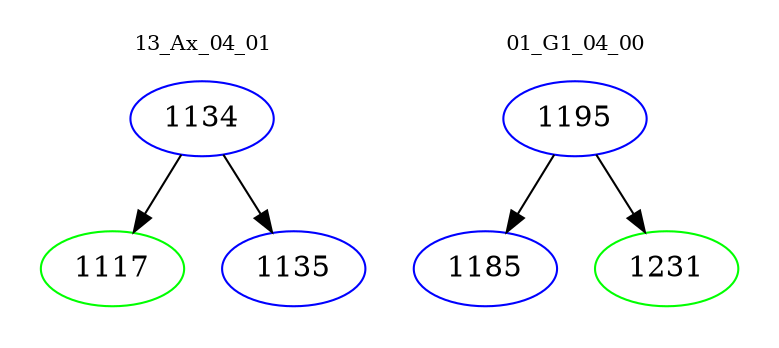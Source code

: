 digraph{
subgraph cluster_0 {
color = white
label = "13_Ax_04_01";
fontsize=10;
T0_1134 [label="1134", color="blue"]
T0_1134 -> T0_1117 [color="black"]
T0_1117 [label="1117", color="green"]
T0_1134 -> T0_1135 [color="black"]
T0_1135 [label="1135", color="blue"]
}
subgraph cluster_1 {
color = white
label = "01_G1_04_00";
fontsize=10;
T1_1195 [label="1195", color="blue"]
T1_1195 -> T1_1185 [color="black"]
T1_1185 [label="1185", color="blue"]
T1_1195 -> T1_1231 [color="black"]
T1_1231 [label="1231", color="green"]
}
}
